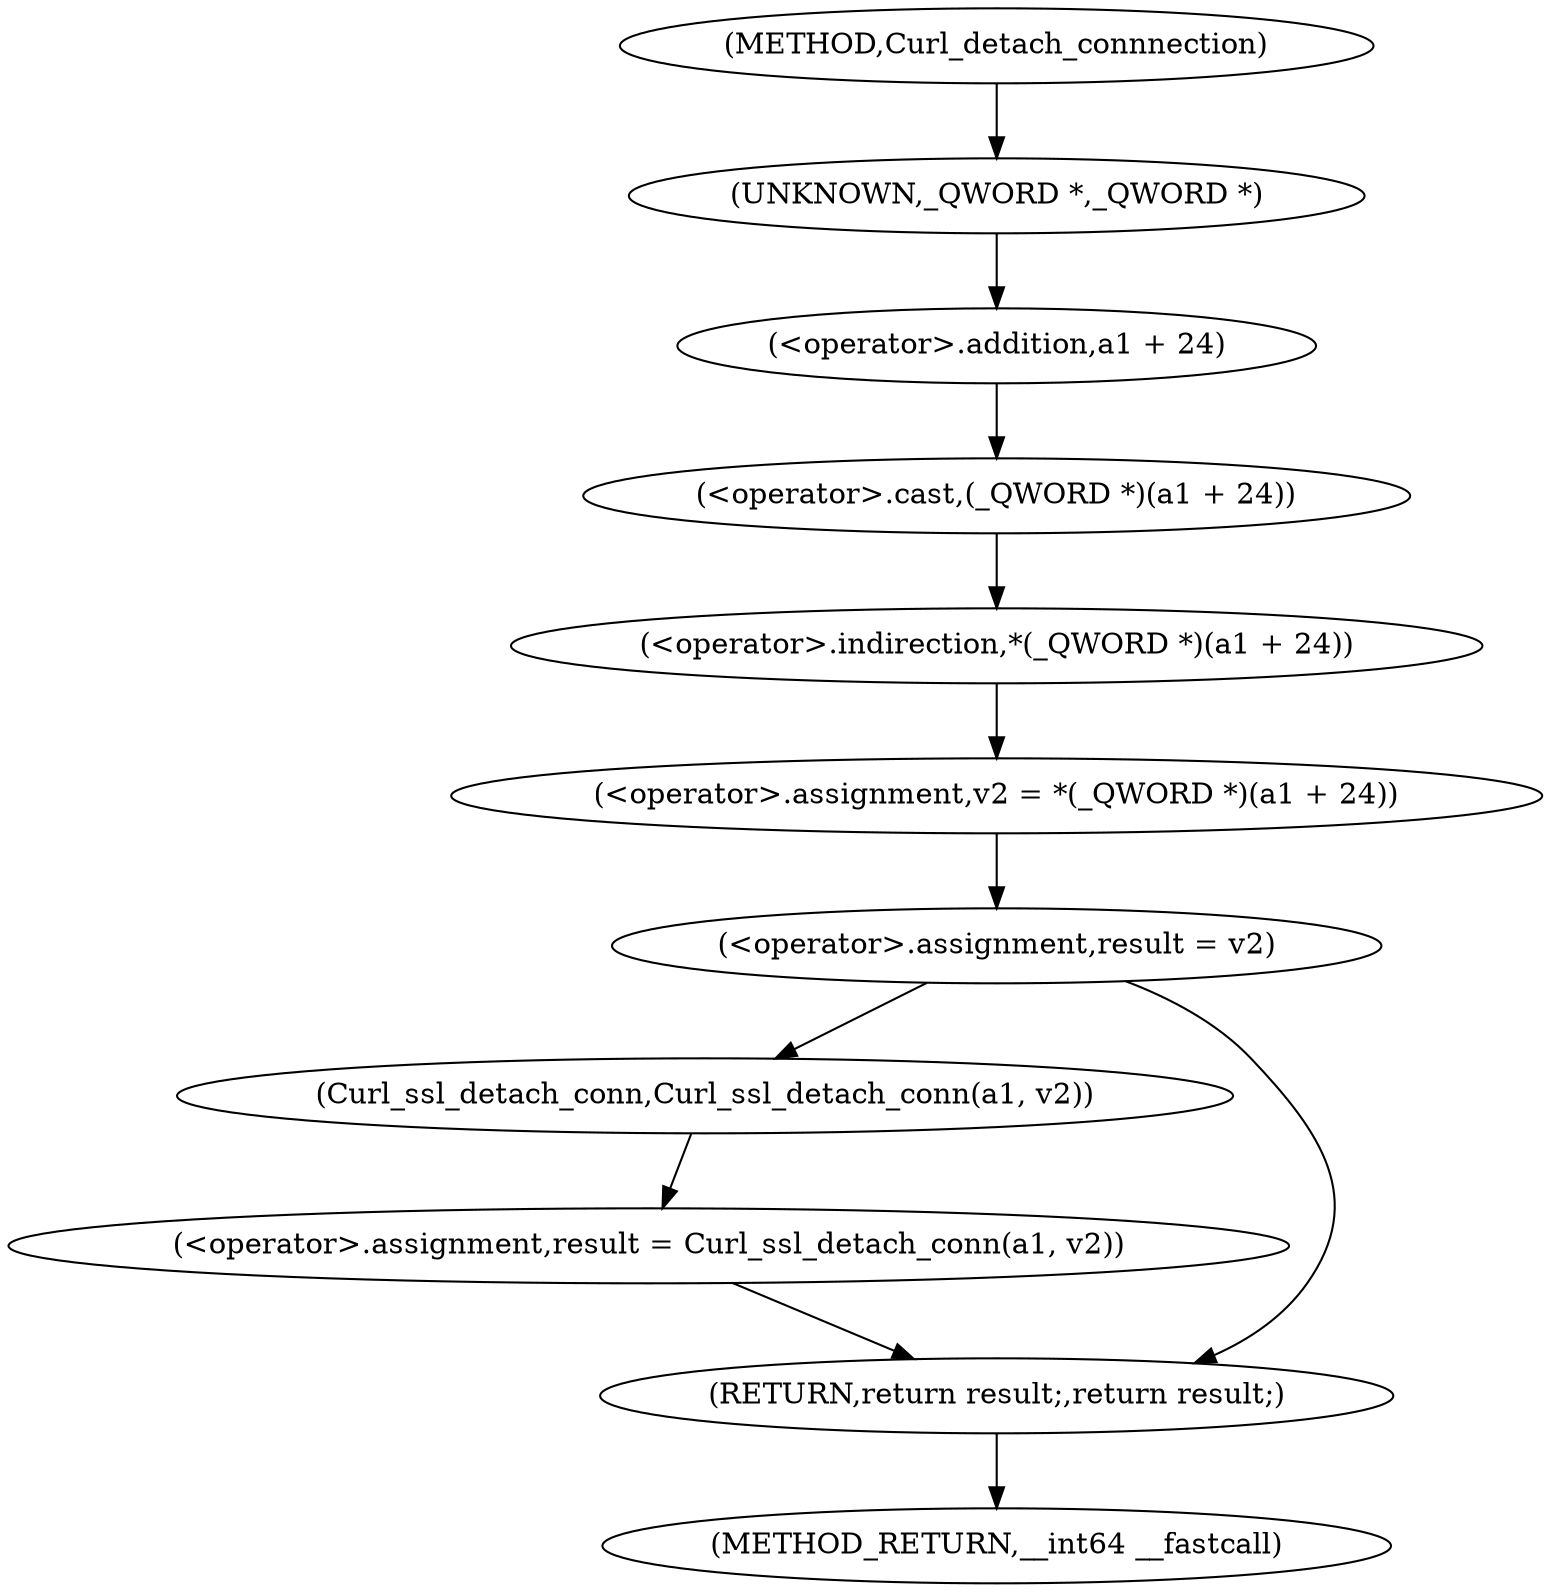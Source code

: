 digraph Curl_detach_connnection {  
"1000108" [label = "(<operator>.assignment,v2 = *(_QWORD *)(a1 + 24))" ]
"1000110" [label = "(<operator>.indirection,*(_QWORD *)(a1 + 24))" ]
"1000111" [label = "(<operator>.cast,(_QWORD *)(a1 + 24))" ]
"1000112" [label = "(UNKNOWN,_QWORD *,_QWORD *)" ]
"1000113" [label = "(<operator>.addition,a1 + 24)" ]
"1000116" [label = "(<operator>.assignment,result = v2)" ]
"1000122" [label = "(<operator>.assignment,result = Curl_ssl_detach_conn(a1, v2))" ]
"1000124" [label = "(Curl_ssl_detach_conn,Curl_ssl_detach_conn(a1, v2))" ]
"1000128" [label = "(RETURN,return result;,return result;)" ]
"1000103" [label = "(METHOD,Curl_detach_connnection)" ]
"1000130" [label = "(METHOD_RETURN,__int64 __fastcall)" ]
  "1000108" -> "1000116" 
  "1000110" -> "1000108" 
  "1000111" -> "1000110" 
  "1000112" -> "1000113" 
  "1000113" -> "1000111" 
  "1000116" -> "1000124" 
  "1000116" -> "1000128" 
  "1000122" -> "1000128" 
  "1000124" -> "1000122" 
  "1000128" -> "1000130" 
  "1000103" -> "1000112" 
}
